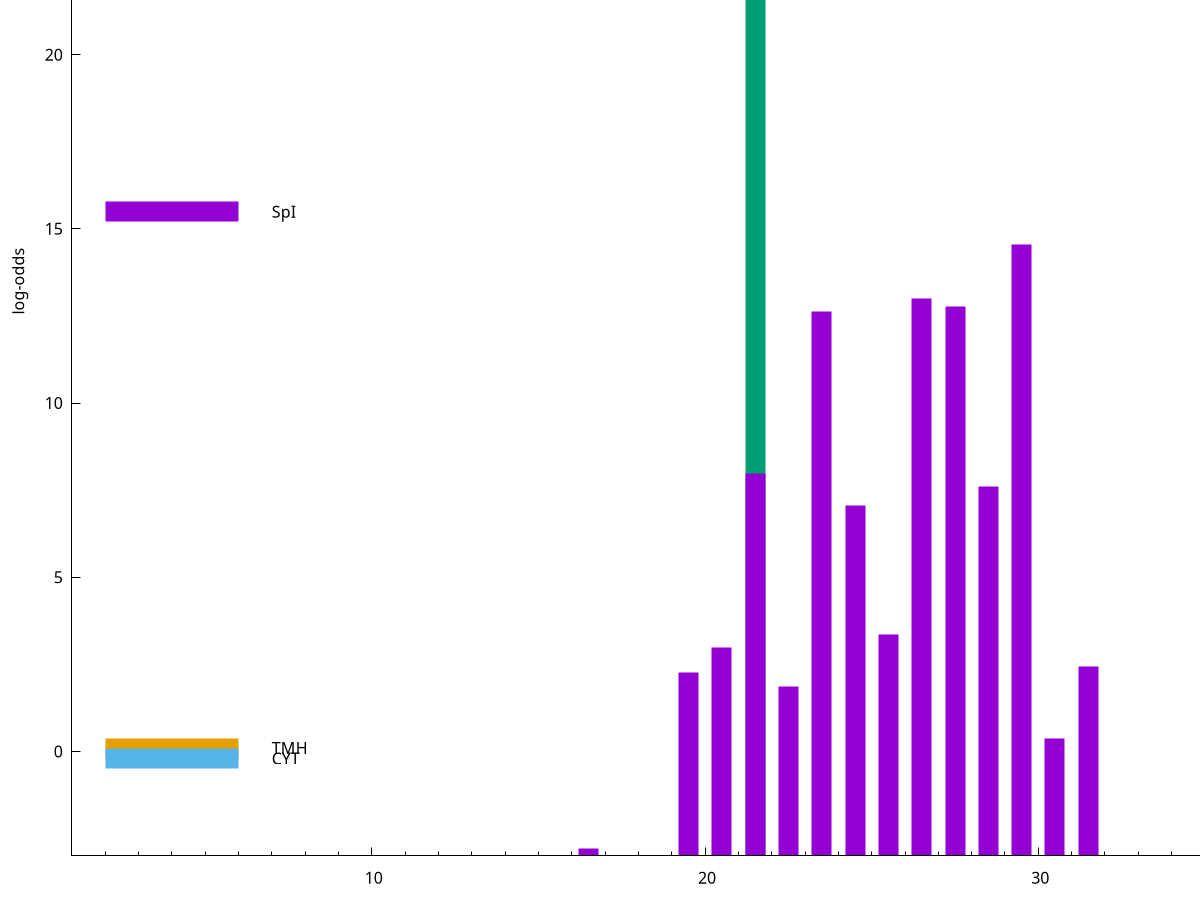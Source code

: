 set title "LipoP predictions for SRR4017915.gff"
set size 2., 1.4
set xrange [1:70] 
set mxtics 10
set yrange [-3:30]
set y2range [0:33]
set ylabel "log-odds"
set term postscript eps color solid "Helvetica" 30
set output "SRR4017915.gff10.eps"
set arrow from 2,25.5889 to 6,25.5889 nohead lt 2 lw 20
set label "SpII" at 7,25.5889
set arrow from 2,15.4941 to 6,15.4941 nohead lt 1 lw 20
set label "SpI" at 7,15.4941
set arrow from 2,0.0971884 to 6,0.0971884 nohead lt 4 lw 20
set label "TMH" at 7,0.0971884
set arrow from 2,-0.200913 to 6,-0.200913 nohead lt 3 lw 20
set label "CYT" at 7,-0.200913
set arrow from 2,25.5889 to 6,25.5889 nohead lt 2 lw 20
set label "SpII" at 7,25.5889
# NOTE: The scores below are the log-odds scores with the threshold
# NOTE: subtracted (a hack to make gnuplot make the histogram all
# NOTE: look nice).
plot "-" axes x1y2 title "" with impulses lt 2 lw 20, "-" axes x1y2 title "" with impulses lt 1 lw 20
21.500000 28.588900
e
29.500000 17.555800
26.500000 15.991100
27.500000 15.770900
23.500000 15.627500
21.500000 10.968600
28.500000 10.597040
24.500000 10.049260
25.500000 6.343610
20.500000 5.995860
31.500000 5.438900
19.500000 5.252210
22.500000 4.867300
30.500000 3.361377
16.500000 0.222100
e
exit

